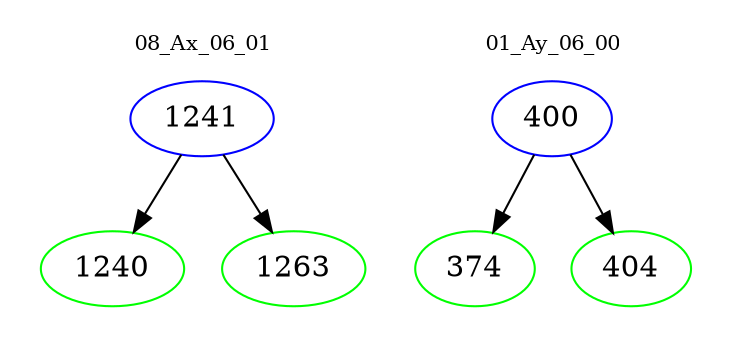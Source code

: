 digraph{
subgraph cluster_0 {
color = white
label = "08_Ax_06_01";
fontsize=10;
T0_1241 [label="1241", color="blue"]
T0_1241 -> T0_1240 [color="black"]
T0_1240 [label="1240", color="green"]
T0_1241 -> T0_1263 [color="black"]
T0_1263 [label="1263", color="green"]
}
subgraph cluster_1 {
color = white
label = "01_Ay_06_00";
fontsize=10;
T1_400 [label="400", color="blue"]
T1_400 -> T1_374 [color="black"]
T1_374 [label="374", color="green"]
T1_400 -> T1_404 [color="black"]
T1_404 [label="404", color="green"]
}
}
